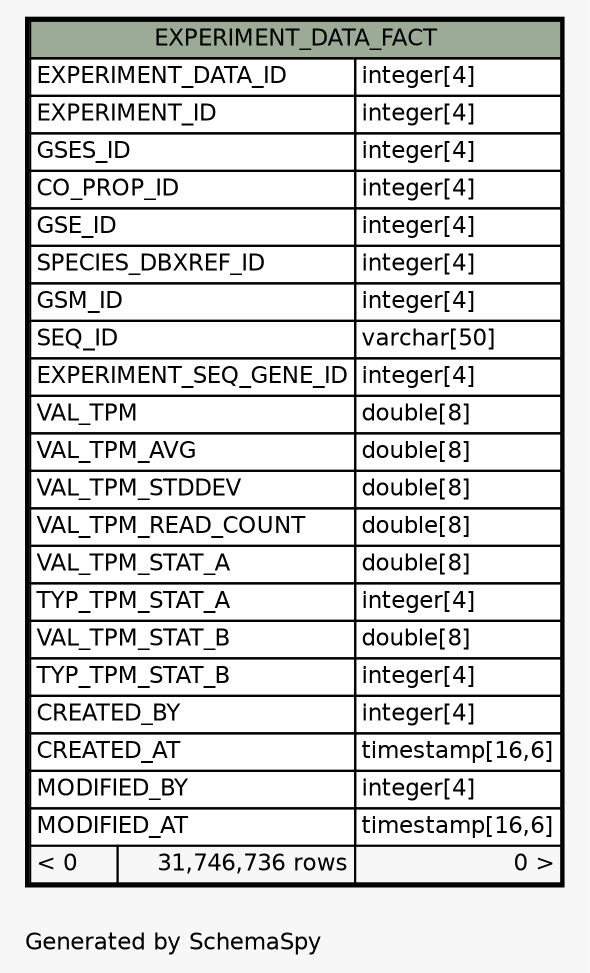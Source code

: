 // dot 2.38.0 on Windows 10 10.0
// SchemaSpy rev Unknown
digraph "oneDegreeRelationshipsDiagram" {
  graph [
    rankdir="RL"
    bgcolor="#f7f7f7"
    label="\nGenerated by SchemaSpy"
    labeljust="l"
    nodesep="0.18"
    ranksep="0.46"
    fontname="Helvetica"
    fontsize="11"
  ];
  node [
    fontname="Helvetica"
    fontsize="11"
    shape="plaintext"
  ];
  edge [
    arrowsize="0.8"
  ];
  "EXPERIMENT_DATA_FACT" [
    label=<
    <TABLE BORDER="2" CELLBORDER="1" CELLSPACING="0" BGCOLOR="#ffffff">
      <TR><TD COLSPAN="3" BGCOLOR="#9bab96" ALIGN="CENTER">EXPERIMENT_DATA_FACT</TD></TR>
      <TR><TD PORT="EXPERIMENT_DATA_ID" COLSPAN="2" ALIGN="LEFT">EXPERIMENT_DATA_ID</TD><TD PORT="EXPERIMENT_DATA_ID.type" ALIGN="LEFT">integer[4]</TD></TR>
      <TR><TD PORT="EXPERIMENT_ID" COLSPAN="2" ALIGN="LEFT">EXPERIMENT_ID</TD><TD PORT="EXPERIMENT_ID.type" ALIGN="LEFT">integer[4]</TD></TR>
      <TR><TD PORT="GSES_ID" COLSPAN="2" ALIGN="LEFT">GSES_ID</TD><TD PORT="GSES_ID.type" ALIGN="LEFT">integer[4]</TD></TR>
      <TR><TD PORT="CO_PROP_ID" COLSPAN="2" ALIGN="LEFT">CO_PROP_ID</TD><TD PORT="CO_PROP_ID.type" ALIGN="LEFT">integer[4]</TD></TR>
      <TR><TD PORT="GSE_ID" COLSPAN="2" ALIGN="LEFT">GSE_ID</TD><TD PORT="GSE_ID.type" ALIGN="LEFT">integer[4]</TD></TR>
      <TR><TD PORT="SPECIES_DBXREF_ID" COLSPAN="2" ALIGN="LEFT">SPECIES_DBXREF_ID</TD><TD PORT="SPECIES_DBXREF_ID.type" ALIGN="LEFT">integer[4]</TD></TR>
      <TR><TD PORT="GSM_ID" COLSPAN="2" ALIGN="LEFT">GSM_ID</TD><TD PORT="GSM_ID.type" ALIGN="LEFT">integer[4]</TD></TR>
      <TR><TD PORT="SEQ_ID" COLSPAN="2" ALIGN="LEFT">SEQ_ID</TD><TD PORT="SEQ_ID.type" ALIGN="LEFT">varchar[50]</TD></TR>
      <TR><TD PORT="EXPERIMENT_SEQ_GENE_ID" COLSPAN="2" ALIGN="LEFT">EXPERIMENT_SEQ_GENE_ID</TD><TD PORT="EXPERIMENT_SEQ_GENE_ID.type" ALIGN="LEFT">integer[4]</TD></TR>
      <TR><TD PORT="VAL_TPM" COLSPAN="2" ALIGN="LEFT">VAL_TPM</TD><TD PORT="VAL_TPM.type" ALIGN="LEFT">double[8]</TD></TR>
      <TR><TD PORT="VAL_TPM_AVG" COLSPAN="2" ALIGN="LEFT">VAL_TPM_AVG</TD><TD PORT="VAL_TPM_AVG.type" ALIGN="LEFT">double[8]</TD></TR>
      <TR><TD PORT="VAL_TPM_STDDEV" COLSPAN="2" ALIGN="LEFT">VAL_TPM_STDDEV</TD><TD PORT="VAL_TPM_STDDEV.type" ALIGN="LEFT">double[8]</TD></TR>
      <TR><TD PORT="VAL_TPM_READ_COUNT" COLSPAN="2" ALIGN="LEFT">VAL_TPM_READ_COUNT</TD><TD PORT="VAL_TPM_READ_COUNT.type" ALIGN="LEFT">double[8]</TD></TR>
      <TR><TD PORT="VAL_TPM_STAT_A" COLSPAN="2" ALIGN="LEFT">VAL_TPM_STAT_A</TD><TD PORT="VAL_TPM_STAT_A.type" ALIGN="LEFT">double[8]</TD></TR>
      <TR><TD PORT="TYP_TPM_STAT_A" COLSPAN="2" ALIGN="LEFT">TYP_TPM_STAT_A</TD><TD PORT="TYP_TPM_STAT_A.type" ALIGN="LEFT">integer[4]</TD></TR>
      <TR><TD PORT="VAL_TPM_STAT_B" COLSPAN="2" ALIGN="LEFT">VAL_TPM_STAT_B</TD><TD PORT="VAL_TPM_STAT_B.type" ALIGN="LEFT">double[8]</TD></TR>
      <TR><TD PORT="TYP_TPM_STAT_B" COLSPAN="2" ALIGN="LEFT">TYP_TPM_STAT_B</TD><TD PORT="TYP_TPM_STAT_B.type" ALIGN="LEFT">integer[4]</TD></TR>
      <TR><TD PORT="CREATED_BY" COLSPAN="2" ALIGN="LEFT">CREATED_BY</TD><TD PORT="CREATED_BY.type" ALIGN="LEFT">integer[4]</TD></TR>
      <TR><TD PORT="CREATED_AT" COLSPAN="2" ALIGN="LEFT">CREATED_AT</TD><TD PORT="CREATED_AT.type" ALIGN="LEFT">timestamp[16,6]</TD></TR>
      <TR><TD PORT="MODIFIED_BY" COLSPAN="2" ALIGN="LEFT">MODIFIED_BY</TD><TD PORT="MODIFIED_BY.type" ALIGN="LEFT">integer[4]</TD></TR>
      <TR><TD PORT="MODIFIED_AT" COLSPAN="2" ALIGN="LEFT">MODIFIED_AT</TD><TD PORT="MODIFIED_AT.type" ALIGN="LEFT">timestamp[16,6]</TD></TR>
      <TR><TD ALIGN="LEFT" BGCOLOR="#f7f7f7">&lt; 0</TD><TD ALIGN="RIGHT" BGCOLOR="#f7f7f7">31,746,736 rows</TD><TD ALIGN="RIGHT" BGCOLOR="#f7f7f7">0 &gt;</TD></TR>
    </TABLE>>
    URL="EXPERIMENT_DATA_FACT.html"
    tooltip="EXPERIMENT_DATA_FACT"
  ];
}
